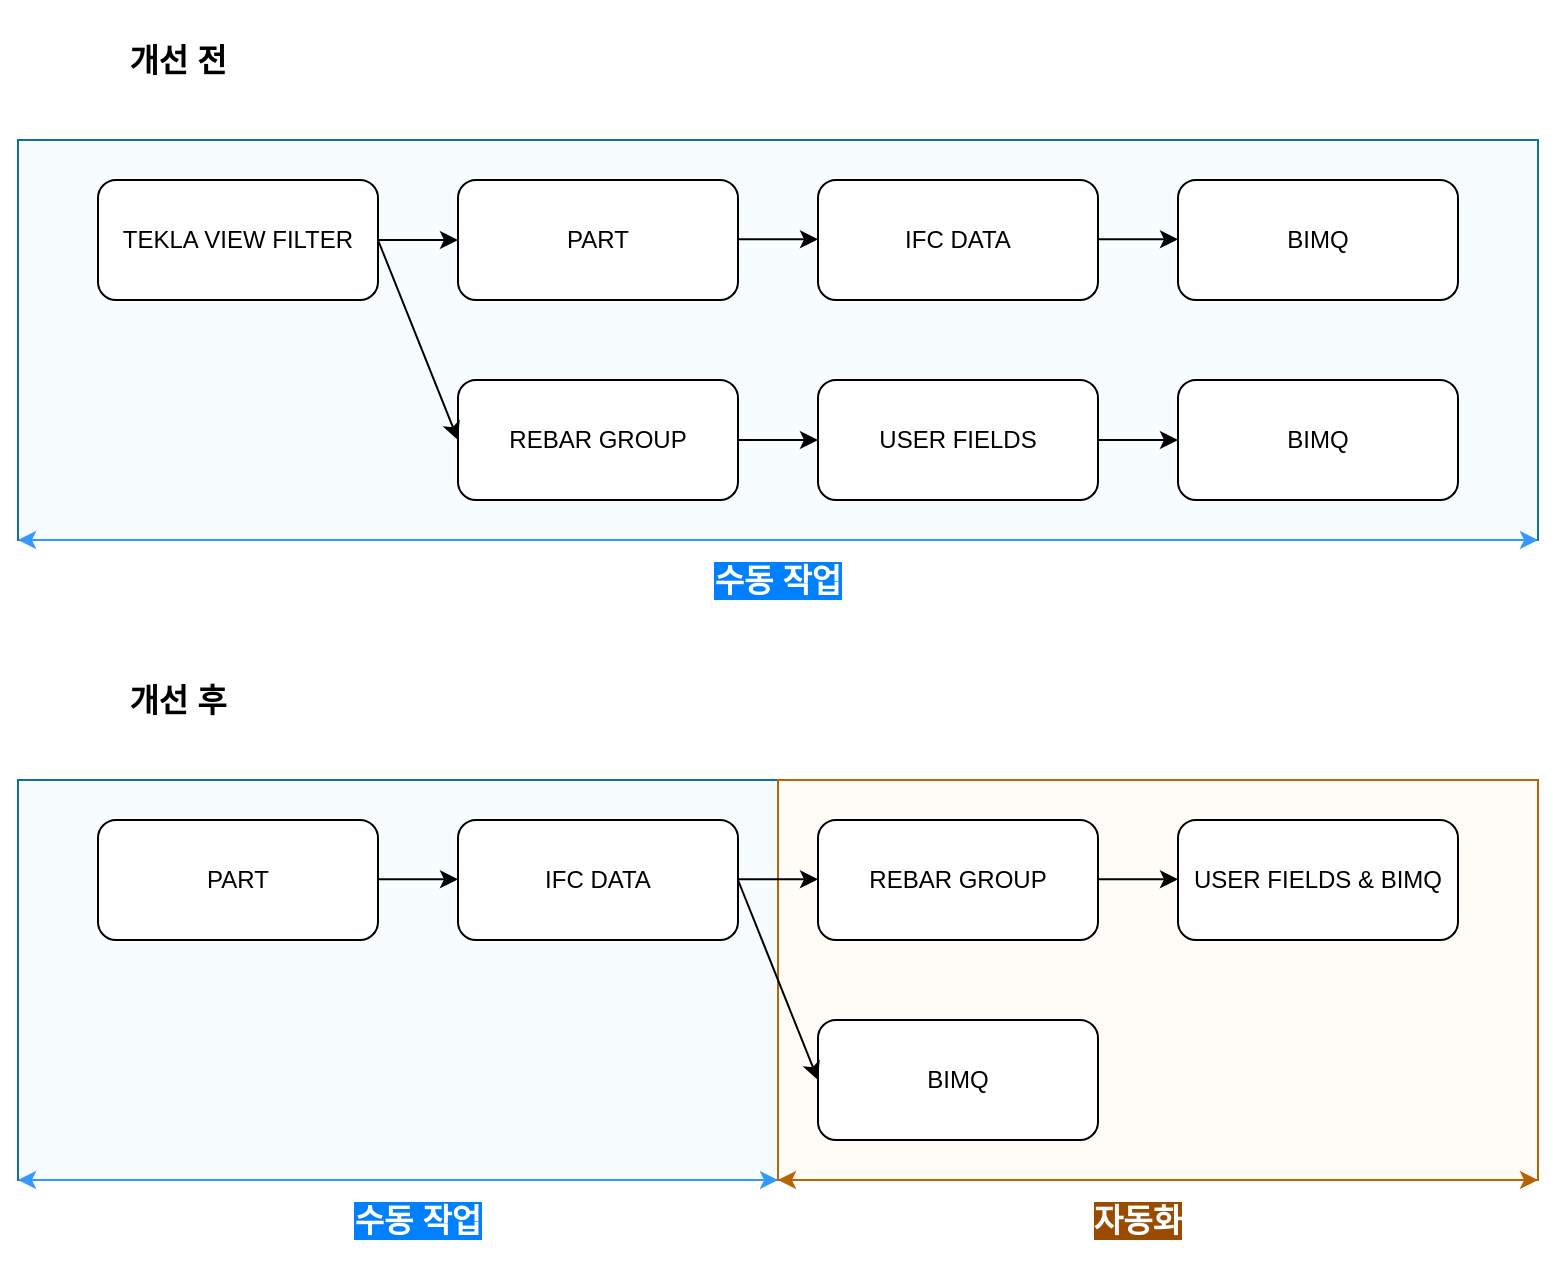 <mxfile version="14.4.8" type="device"><diagram name="Page-1" id="12e1b939-464a-85fe-373e-61e167be1490"><mxGraphModel dx="1600" dy="914" grid="1" gridSize="10" guides="1" tooltips="1" connect="1" arrows="1" fold="1" page="1" pageScale="1.5" pageWidth="1169" pageHeight="826" background="#ffffff" math="0" shadow="0"><root><mxCell id="0"/><mxCell id="1" parent="0"/><mxCell id="N7Xb2TyUX8LNnztpfkSV-22" value="" style="rounded=0;whiteSpace=wrap;html=1;fillColor=#b1ddf0;strokeColor=#10739e;shadow=0;strokeOpacity=100;fillOpacity=10;" vertex="1" parent="1"><mxGeometry x="520" y="640" width="380" height="200" as="geometry"/></mxCell><mxCell id="N7Xb2TyUX8LNnztpfkSV-21" value="" style="rounded=0;whiteSpace=wrap;html=1;fillColor=#b1ddf0;strokeColor=#10739e;shadow=0;strokeOpacity=100;fillOpacity=10;" vertex="1" parent="1"><mxGeometry x="520" y="320" width="760" height="200" as="geometry"/></mxCell><mxCell id="N7Xb2TyUX8LNnztpfkSV-1" value="PART" style="rounded=1;whiteSpace=wrap;html=1;" vertex="1" parent="1"><mxGeometry x="560" y="660" width="140" height="60" as="geometry"/></mxCell><mxCell id="N7Xb2TyUX8LNnztpfkSV-2" value="PART" style="rounded=1;whiteSpace=wrap;html=1;" vertex="1" parent="1"><mxGeometry x="740" y="340" width="140" height="60" as="geometry"/></mxCell><mxCell id="N7Xb2TyUX8LNnztpfkSV-3" value="개선 후" style="rounded=0;whiteSpace=wrap;html=1;fillColor=none;strokeColor=none;fontSize=16;fontStyle=1" vertex="1" parent="1"><mxGeometry x="540" y="570" width="120" height="60" as="geometry"/></mxCell><mxCell id="N7Xb2TyUX8LNnztpfkSV-4" value="개선 전" style="rounded=0;whiteSpace=wrap;html=1;fillColor=none;strokeColor=none;fontSize=16;fontStyle=1" vertex="1" parent="1"><mxGeometry x="540" y="250" width="120" height="60" as="geometry"/></mxCell><mxCell id="N7Xb2TyUX8LNnztpfkSV-5" value="TEKLA VIEW FILTER" style="rounded=1;whiteSpace=wrap;html=1;" vertex="1" parent="1"><mxGeometry x="560" y="340" width="140" height="60" as="geometry"/></mxCell><mxCell id="N7Xb2TyUX8LNnztpfkSV-6" value="REBAR GROUP" style="rounded=1;whiteSpace=wrap;html=1;" vertex="1" parent="1"><mxGeometry x="740" y="440" width="140" height="60" as="geometry"/></mxCell><mxCell id="N7Xb2TyUX8LNnztpfkSV-7" value="USER FIELDS" style="rounded=1;whiteSpace=wrap;html=1;" vertex="1" parent="1"><mxGeometry x="920" y="440" width="140" height="60" as="geometry"/></mxCell><mxCell id="N7Xb2TyUX8LNnztpfkSV-8" value="IFC DATA" style="rounded=1;whiteSpace=wrap;html=1;" vertex="1" parent="1"><mxGeometry x="920" y="340" width="140" height="60" as="geometry"/></mxCell><mxCell id="N7Xb2TyUX8LNnztpfkSV-9" value="BIMQ" style="rounded=1;whiteSpace=wrap;html=1;" vertex="1" parent="1"><mxGeometry x="1100" y="440" width="140" height="60" as="geometry"/></mxCell><mxCell id="N7Xb2TyUX8LNnztpfkSV-10" value="BIMQ" style="rounded=1;whiteSpace=wrap;html=1;" vertex="1" parent="1"><mxGeometry x="1100" y="340" width="140" height="60" as="geometry"/></mxCell><mxCell id="N7Xb2TyUX8LNnztpfkSV-11" value="" style="endArrow=classic;html=1;exitX=1;exitY=0.5;exitDx=0;exitDy=0;entryX=0;entryY=0.5;entryDx=0;entryDy=0;" edge="1" parent="1" source="N7Xb2TyUX8LNnztpfkSV-5" target="N7Xb2TyUX8LNnztpfkSV-2"><mxGeometry width="50" height="50" relative="1" as="geometry"><mxPoint x="1010" y="430" as="sourcePoint"/><mxPoint x="1060" y="380" as="targetPoint"/></mxGeometry></mxCell><mxCell id="N7Xb2TyUX8LNnztpfkSV-13" value="" style="endArrow=classic;html=1;exitX=1;exitY=0.5;exitDx=0;exitDy=0;entryX=0;entryY=0.5;entryDx=0;entryDy=0;" edge="1" parent="1" source="N7Xb2TyUX8LNnztpfkSV-5" target="N7Xb2TyUX8LNnztpfkSV-6"><mxGeometry width="50" height="50" relative="1" as="geometry"><mxPoint x="700" y="380" as="sourcePoint"/><mxPoint x="740" y="380" as="targetPoint"/></mxGeometry></mxCell><mxCell id="N7Xb2TyUX8LNnztpfkSV-14" value="" style="endArrow=classic;html=1;exitX=1;exitY=0.5;exitDx=0;exitDy=0;entryX=0;entryY=0.5;entryDx=0;entryDy=0;" edge="1" parent="1"><mxGeometry width="50" height="50" relative="1" as="geometry"><mxPoint x="880" y="369.66" as="sourcePoint"/><mxPoint x="920" y="369.66" as="targetPoint"/></mxGeometry></mxCell><mxCell id="N7Xb2TyUX8LNnztpfkSV-15" value="" style="endArrow=classic;html=1;exitX=1;exitY=0.5;exitDx=0;exitDy=0;entryX=0;entryY=0.5;entryDx=0;entryDy=0;" edge="1" parent="1"><mxGeometry width="50" height="50" relative="1" as="geometry"><mxPoint x="1060" y="369.66" as="sourcePoint"/><mxPoint x="1100" y="369.66" as="targetPoint"/></mxGeometry></mxCell><mxCell id="N7Xb2TyUX8LNnztpfkSV-16" value="" style="endArrow=classic;html=1;exitX=1;exitY=0.5;exitDx=0;exitDy=0;entryX=0;entryY=0.5;entryDx=0;entryDy=0;" edge="1" parent="1"><mxGeometry width="50" height="50" relative="1" as="geometry"><mxPoint x="1060" y="470.0" as="sourcePoint"/><mxPoint x="1100" y="470.0" as="targetPoint"/></mxGeometry></mxCell><mxCell id="N7Xb2TyUX8LNnztpfkSV-17" value="" style="endArrow=classic;html=1;exitX=1;exitY=0.5;exitDx=0;exitDy=0;entryX=0;entryY=0.5;entryDx=0;entryDy=0;" edge="1" parent="1"><mxGeometry width="50" height="50" relative="1" as="geometry"><mxPoint x="880" y="470.0" as="sourcePoint"/><mxPoint x="920" y="470.0" as="targetPoint"/></mxGeometry></mxCell><mxCell id="N7Xb2TyUX8LNnztpfkSV-18" value="IFC DATA" style="rounded=1;whiteSpace=wrap;html=1;" vertex="1" parent="1"><mxGeometry x="740" y="660" width="140" height="60" as="geometry"/></mxCell><mxCell id="N7Xb2TyUX8LNnztpfkSV-23" value="" style="rounded=0;whiteSpace=wrap;html=1;strokeColor=#b46504;shadow=0;strokeOpacity=100;fillOpacity=10;fillColor=#fad7ac;" vertex="1" parent="1"><mxGeometry x="900" y="640" width="380" height="200" as="geometry"/></mxCell><mxCell id="N7Xb2TyUX8LNnztpfkSV-24" value="REBAR GROUP" style="rounded=1;whiteSpace=wrap;html=1;" vertex="1" parent="1"><mxGeometry x="920" y="660" width="140" height="60" as="geometry"/></mxCell><mxCell id="N7Xb2TyUX8LNnztpfkSV-25" value="" style="endArrow=classic;html=1;exitX=1;exitY=0.5;exitDx=0;exitDy=0;entryX=0;entryY=0.5;entryDx=0;entryDy=0;" edge="1" parent="1"><mxGeometry width="50" height="50" relative="1" as="geometry"><mxPoint x="880" y="689.66" as="sourcePoint"/><mxPoint x="920" y="689.66" as="targetPoint"/></mxGeometry></mxCell><mxCell id="N7Xb2TyUX8LNnztpfkSV-27" value="BIMQ" style="rounded=1;whiteSpace=wrap;html=1;" vertex="1" parent="1"><mxGeometry x="920" y="760" width="140" height="60" as="geometry"/></mxCell><mxCell id="N7Xb2TyUX8LNnztpfkSV-29" value="USER FIELDS &amp;amp; BIMQ" style="rounded=1;whiteSpace=wrap;html=1;" vertex="1" parent="1"><mxGeometry x="1100" y="660" width="140" height="60" as="geometry"/></mxCell><mxCell id="N7Xb2TyUX8LNnztpfkSV-30" value="" style="endArrow=classic;html=1;exitX=1;exitY=0.5;exitDx=0;exitDy=0;entryX=0;entryY=0.5;entryDx=0;entryDy=0;" edge="1" parent="1"><mxGeometry width="50" height="50" relative="1" as="geometry"><mxPoint x="1060" y="689.66" as="sourcePoint"/><mxPoint x="1100" y="689.66" as="targetPoint"/></mxGeometry></mxCell><mxCell id="N7Xb2TyUX8LNnztpfkSV-31" value="" style="endArrow=classic;html=1;exitX=1;exitY=0.5;exitDx=0;exitDy=0;entryX=0;entryY=0.5;entryDx=0;entryDy=0;" edge="1" parent="1"><mxGeometry width="50" height="50" relative="1" as="geometry"><mxPoint x="880" y="690" as="sourcePoint"/><mxPoint x="920" y="790" as="targetPoint"/></mxGeometry></mxCell><mxCell id="N7Xb2TyUX8LNnztpfkSV-34" value="" style="endArrow=classic;html=1;exitX=1;exitY=0.5;exitDx=0;exitDy=0;entryX=0;entryY=0.5;entryDx=0;entryDy=0;" edge="1" parent="1"><mxGeometry width="50" height="50" relative="1" as="geometry"><mxPoint x="700" y="689.66" as="sourcePoint"/><mxPoint x="740" y="689.66" as="targetPoint"/></mxGeometry></mxCell><mxCell id="N7Xb2TyUX8LNnztpfkSV-35" value="" style="endArrow=classic;startArrow=classic;html=1;entryX=1;entryY=1;entryDx=0;entryDy=0;strokeColor=#3399FF;" edge="1" parent="1" target="N7Xb2TyUX8LNnztpfkSV-21"><mxGeometry width="50" height="50" relative="1" as="geometry"><mxPoint x="520" y="520" as="sourcePoint"/><mxPoint x="570" y="470" as="targetPoint"/></mxGeometry></mxCell><mxCell id="N7Xb2TyUX8LNnztpfkSV-36" value="" style="endArrow=classic;startArrow=classic;html=1;strokeColor=#3399FF;" edge="1" parent="1"><mxGeometry width="50" height="50" relative="1" as="geometry"><mxPoint x="520" y="840" as="sourcePoint"/><mxPoint x="900" y="840" as="targetPoint"/></mxGeometry></mxCell><mxCell id="N7Xb2TyUX8LNnztpfkSV-37" value="" style="endArrow=classic;startArrow=classic;html=1;strokeColor=#b46504;fillColor=#fad7ac;" edge="1" parent="1"><mxGeometry width="50" height="50" relative="1" as="geometry"><mxPoint x="900" y="840" as="sourcePoint"/><mxPoint x="1280" y="840" as="targetPoint"/></mxGeometry></mxCell><mxCell id="N7Xb2TyUX8LNnztpfkSV-38" value="&lt;font&gt;수동 작업&lt;/font&gt;" style="rounded=0;whiteSpace=wrap;html=1;fillColor=none;strokeColor=none;fontSize=16;fontStyle=1;labelBackgroundColor=#007FFF;fontColor=#FFFFFF;" vertex="1" parent="1"><mxGeometry x="840" y="510" width="120" height="60" as="geometry"/></mxCell><mxCell id="N7Xb2TyUX8LNnztpfkSV-39" value="&lt;font&gt;수동 작업&lt;/font&gt;" style="rounded=0;whiteSpace=wrap;html=1;fillColor=none;strokeColor=none;fontSize=16;fontStyle=1;labelBackgroundColor=#007FFF;fontColor=#FFFFFF;" vertex="1" parent="1"><mxGeometry x="660" y="830" width="120" height="60" as="geometry"/></mxCell><mxCell id="N7Xb2TyUX8LNnztpfkSV-40" value="&lt;font&gt;자동화&lt;/font&gt;" style="rounded=0;whiteSpace=wrap;html=1;fillColor=none;strokeColor=none;fontSize=16;fontStyle=1;labelBackgroundColor=#994C00;fontColor=#FFFFFF;" vertex="1" parent="1"><mxGeometry x="1020" y="830" width="120" height="60" as="geometry"/></mxCell></root></mxGraphModel></diagram></mxfile>